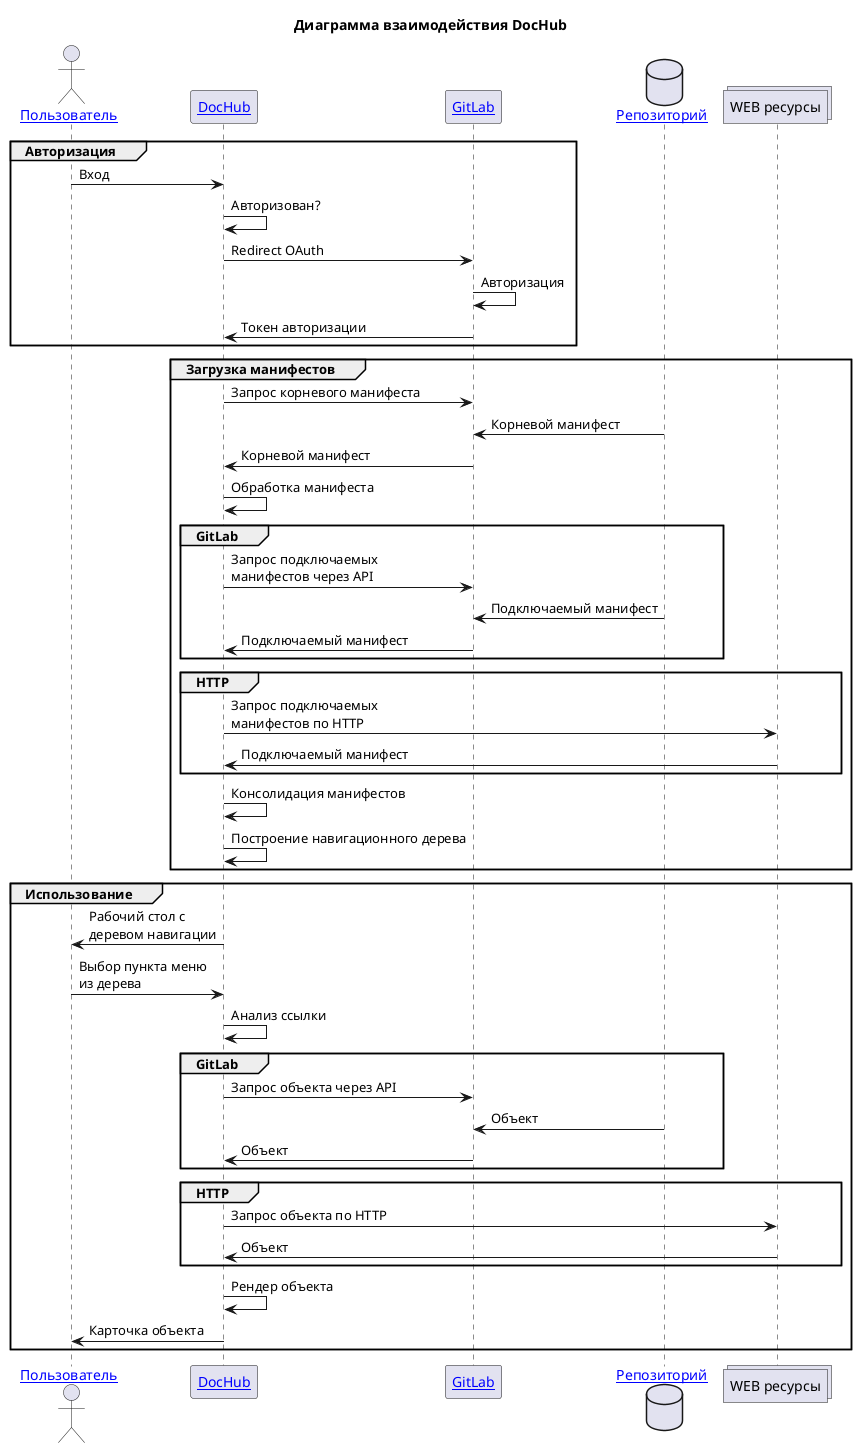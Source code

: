 @startuml
title Диаграмма взаимодействия DocHub
actor "[[/architect/components/dochub.user Пользователь]]" as user
participant "[[/architect/components/dochub.front DocHub]]" as DocHub
participant "[[/architect/components/dochub.gitlab.api GitLab]]" as GitLab
group Авторизация
    user -> DocHub: Вход
    DocHub -> DocHub: Авторизован?
    DocHub -> GitLab: Redirect OAuth
    GitLab -> GitLab: Авторизация
    GitLab -> DocHub: Токен авторизации
end
group Загрузка манифестов
    DocHub -> GitLab: Запрос корневого манифеста
    database "[[/architect/components/dochub.gitlab.repository Репозиторий]]" as repo
    GitLab <- repo: Корневой манифест
    GitLab -> DocHub: Корневой манифест
    DocHub -> DocHub: Обработка манифеста
    group GitLab
        DocHub -> GitLab: Запрос подключаемых\nманифестов через API
        GitLab <- repo: Подключаемый манифест
        DocHub <- GitLab: Подключаемый манифест
    end
    group HTTP
        collections "WEB ресурсы" as web
        DocHub -> web: Запрос подключаемых\nманифестов по HTTP
        web -> DocHub: Подключаемый манифест
    end
    DocHub -> DocHub: Консолидация манифестов
    DocHub -> DocHub: Построение навигационного дерева
end
group Использование
    DocHub -> user: Рабочий стол с\nдеревом навигации
    user -> DocHub: Выбор пункта меню\nиз дерева
    DocHub -> DocHub: Анализ ссылки
    group GitLab
        DocHub -> GitLab: Запрос объекта через API
        GitLab <- repo: Объект
        GitLab -> DocHub: Объект
    end
    group HTTP
        DocHub -> web: Запрос объекта по HTTP
        web -> DocHub: Объект
    end
    DocHub -> DocHub: Рендер объекта
    DocHub -> user: Карточка объекта
end
@enduml
